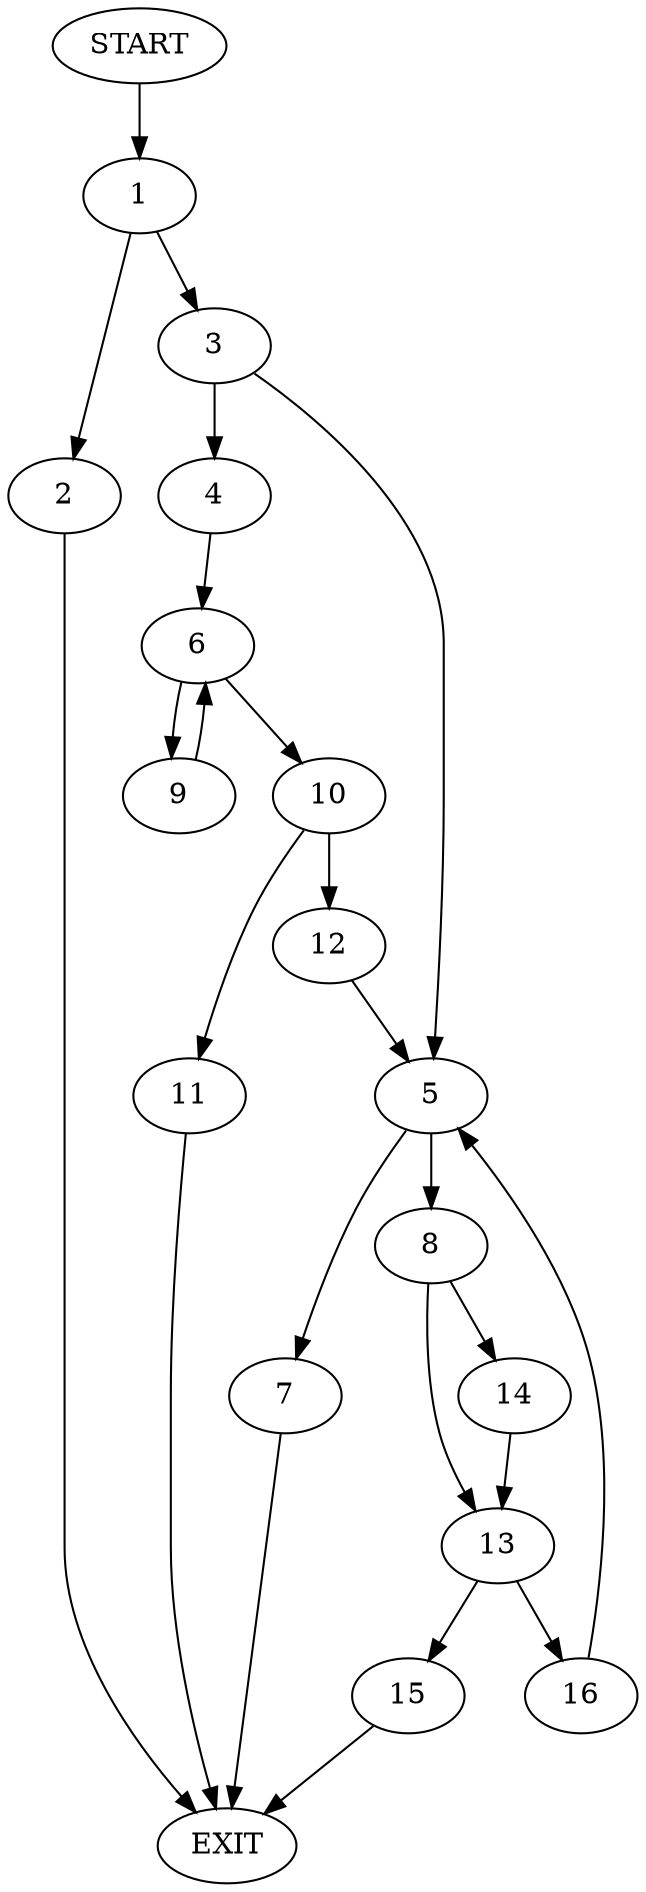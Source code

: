 digraph {
0 [label="START"]
17 [label="EXIT"]
0 -> 1
1 -> 2
1 -> 3
3 -> 4
3 -> 5
2 -> 17
4 -> 6
5 -> 7
5 -> 8
6 -> 9
6 -> 10
9 -> 6
10 -> 11
10 -> 12
11 -> 17
12 -> 5
7 -> 17
8 -> 13
8 -> 14
13 -> 15
13 -> 16
14 -> 13
16 -> 5
15 -> 17
}
